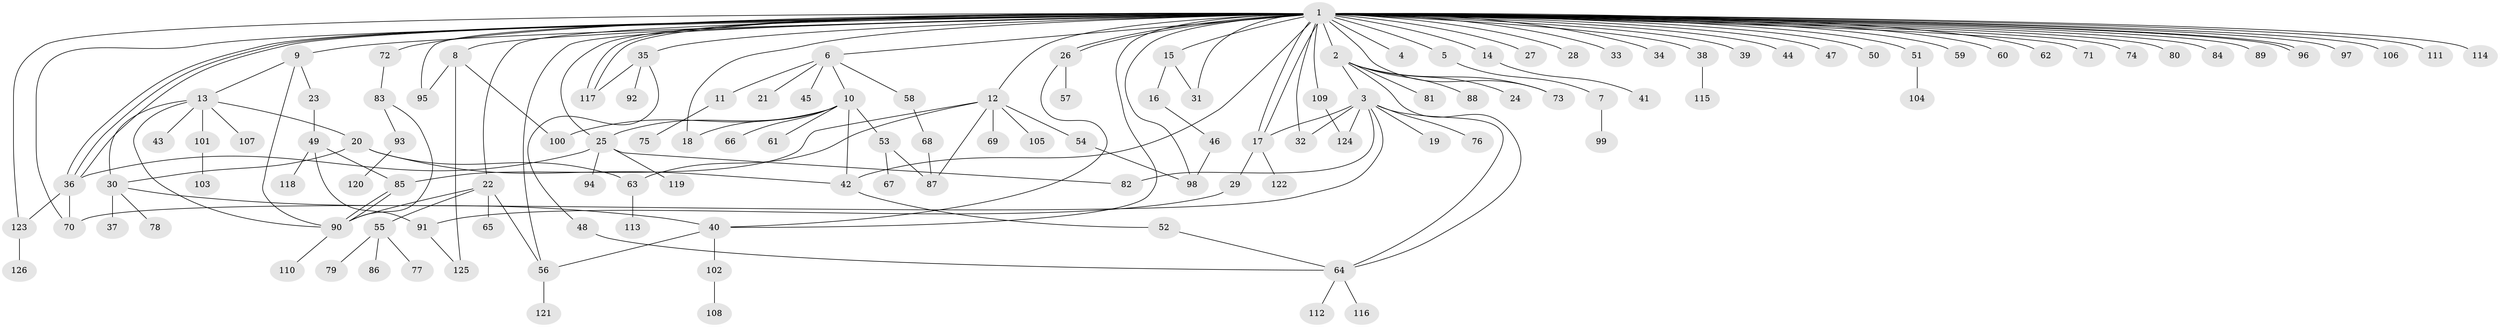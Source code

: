 // Generated by graph-tools (version 1.1) at 2025/26/03/09/25 03:26:04]
// undirected, 126 vertices, 169 edges
graph export_dot {
graph [start="1"]
  node [color=gray90,style=filled];
  1;
  2;
  3;
  4;
  5;
  6;
  7;
  8;
  9;
  10;
  11;
  12;
  13;
  14;
  15;
  16;
  17;
  18;
  19;
  20;
  21;
  22;
  23;
  24;
  25;
  26;
  27;
  28;
  29;
  30;
  31;
  32;
  33;
  34;
  35;
  36;
  37;
  38;
  39;
  40;
  41;
  42;
  43;
  44;
  45;
  46;
  47;
  48;
  49;
  50;
  51;
  52;
  53;
  54;
  55;
  56;
  57;
  58;
  59;
  60;
  61;
  62;
  63;
  64;
  65;
  66;
  67;
  68;
  69;
  70;
  71;
  72;
  73;
  74;
  75;
  76;
  77;
  78;
  79;
  80;
  81;
  82;
  83;
  84;
  85;
  86;
  87;
  88;
  89;
  90;
  91;
  92;
  93;
  94;
  95;
  96;
  97;
  98;
  99;
  100;
  101;
  102;
  103;
  104;
  105;
  106;
  107;
  108;
  109;
  110;
  111;
  112;
  113;
  114;
  115;
  116;
  117;
  118;
  119;
  120;
  121;
  122;
  123;
  124;
  125;
  126;
  1 -- 2;
  1 -- 4;
  1 -- 5;
  1 -- 6;
  1 -- 8;
  1 -- 9;
  1 -- 12;
  1 -- 14;
  1 -- 15;
  1 -- 17;
  1 -- 17;
  1 -- 18;
  1 -- 22;
  1 -- 25;
  1 -- 26;
  1 -- 26;
  1 -- 27;
  1 -- 28;
  1 -- 31;
  1 -- 32;
  1 -- 33;
  1 -- 34;
  1 -- 35;
  1 -- 36;
  1 -- 36;
  1 -- 36;
  1 -- 38;
  1 -- 39;
  1 -- 40;
  1 -- 42;
  1 -- 44;
  1 -- 47;
  1 -- 50;
  1 -- 51;
  1 -- 56;
  1 -- 59;
  1 -- 60;
  1 -- 62;
  1 -- 70;
  1 -- 71;
  1 -- 72;
  1 -- 73;
  1 -- 74;
  1 -- 80;
  1 -- 84;
  1 -- 89;
  1 -- 95;
  1 -- 96;
  1 -- 96;
  1 -- 97;
  1 -- 98;
  1 -- 106;
  1 -- 109;
  1 -- 111;
  1 -- 114;
  1 -- 117;
  1 -- 117;
  1 -- 123;
  2 -- 3;
  2 -- 24;
  2 -- 64;
  2 -- 73;
  2 -- 81;
  2 -- 88;
  3 -- 17;
  3 -- 19;
  3 -- 32;
  3 -- 64;
  3 -- 70;
  3 -- 76;
  3 -- 82;
  3 -- 124;
  5 -- 7;
  6 -- 10;
  6 -- 11;
  6 -- 21;
  6 -- 45;
  6 -- 58;
  7 -- 99;
  8 -- 95;
  8 -- 100;
  8 -- 125;
  9 -- 13;
  9 -- 23;
  9 -- 90;
  10 -- 18;
  10 -- 25;
  10 -- 42;
  10 -- 53;
  10 -- 61;
  10 -- 66;
  10 -- 100;
  11 -- 75;
  12 -- 54;
  12 -- 63;
  12 -- 69;
  12 -- 85;
  12 -- 87;
  12 -- 105;
  13 -- 20;
  13 -- 30;
  13 -- 43;
  13 -- 90;
  13 -- 101;
  13 -- 107;
  14 -- 41;
  15 -- 16;
  15 -- 31;
  16 -- 46;
  17 -- 29;
  17 -- 122;
  20 -- 30;
  20 -- 42;
  20 -- 63;
  22 -- 55;
  22 -- 56;
  22 -- 65;
  22 -- 90;
  23 -- 49;
  25 -- 36;
  25 -- 82;
  25 -- 94;
  25 -- 119;
  26 -- 40;
  26 -- 57;
  29 -- 91;
  30 -- 37;
  30 -- 40;
  30 -- 78;
  35 -- 48;
  35 -- 92;
  35 -- 117;
  36 -- 70;
  36 -- 123;
  38 -- 115;
  40 -- 56;
  40 -- 102;
  42 -- 52;
  46 -- 98;
  48 -- 64;
  49 -- 85;
  49 -- 91;
  49 -- 118;
  51 -- 104;
  52 -- 64;
  53 -- 67;
  53 -- 87;
  54 -- 98;
  55 -- 77;
  55 -- 79;
  55 -- 86;
  56 -- 121;
  58 -- 68;
  63 -- 113;
  64 -- 112;
  64 -- 116;
  68 -- 87;
  72 -- 83;
  83 -- 90;
  83 -- 93;
  85 -- 90;
  85 -- 90;
  90 -- 110;
  91 -- 125;
  93 -- 120;
  101 -- 103;
  102 -- 108;
  109 -- 124;
  123 -- 126;
}
